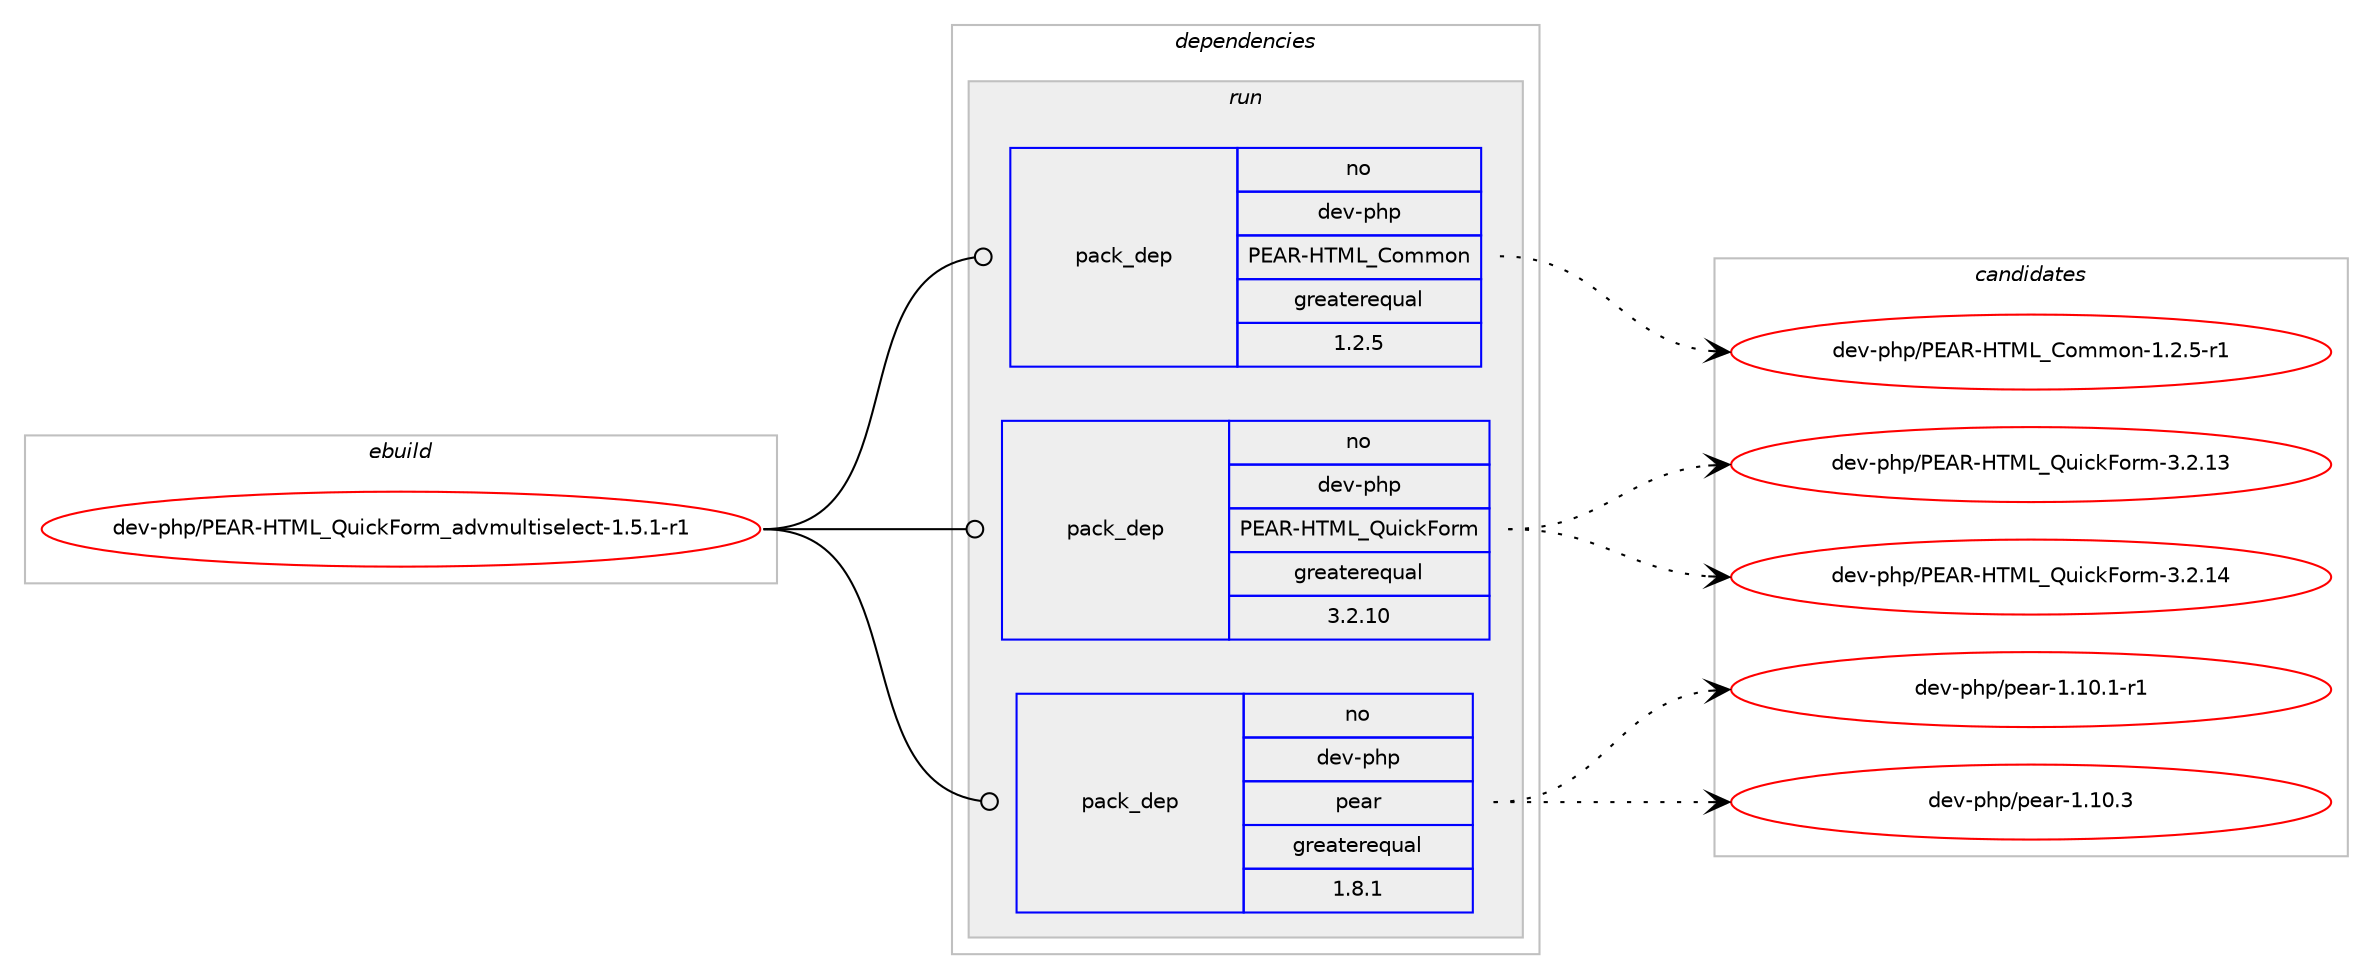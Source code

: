 digraph prolog {

# *************
# Graph options
# *************

newrank=true;
concentrate=true;
compound=true;
graph [rankdir=LR,fontname=Helvetica,fontsize=10,ranksep=1.5];#, ranksep=2.5, nodesep=0.2];
edge  [arrowhead=vee];
node  [fontname=Helvetica,fontsize=10];

# **********
# The ebuild
# **********

subgraph cluster_leftcol {
color=gray;
rank=same;
label=<<i>ebuild</i>>;
id [label="dev-php/PEAR-HTML_QuickForm_advmultiselect-1.5.1-r1", color=red, width=4, href="../dev-php/PEAR-HTML_QuickForm_advmultiselect-1.5.1-r1.svg"];
}

# ****************
# The dependencies
# ****************

subgraph cluster_midcol {
color=gray;
label=<<i>dependencies</i>>;
subgraph cluster_compile {
fillcolor="#eeeeee";
style=filled;
label=<<i>compile</i>>;
}
subgraph cluster_compileandrun {
fillcolor="#eeeeee";
style=filled;
label=<<i>compile and run</i>>;
}
subgraph cluster_run {
fillcolor="#eeeeee";
style=filled;
label=<<i>run</i>>;
subgraph pack109871 {
dependency141915 [label=<<TABLE BORDER="0" CELLBORDER="1" CELLSPACING="0" CELLPADDING="4" WIDTH="220"><TR><TD ROWSPAN="6" CELLPADDING="30">pack_dep</TD></TR><TR><TD WIDTH="110">no</TD></TR><TR><TD>dev-php</TD></TR><TR><TD>PEAR-HTML_Common</TD></TR><TR><TD>greaterequal</TD></TR><TR><TD>1.2.5</TD></TR></TABLE>>, shape=none, color=blue];
}
id:e -> dependency141915:w [weight=20,style="solid",arrowhead="odot"];
subgraph pack109872 {
dependency141916 [label=<<TABLE BORDER="0" CELLBORDER="1" CELLSPACING="0" CELLPADDING="4" WIDTH="220"><TR><TD ROWSPAN="6" CELLPADDING="30">pack_dep</TD></TR><TR><TD WIDTH="110">no</TD></TR><TR><TD>dev-php</TD></TR><TR><TD>PEAR-HTML_QuickForm</TD></TR><TR><TD>greaterequal</TD></TR><TR><TD>3.2.10</TD></TR></TABLE>>, shape=none, color=blue];
}
id:e -> dependency141916:w [weight=20,style="solid",arrowhead="odot"];
subgraph pack109873 {
dependency141917 [label=<<TABLE BORDER="0" CELLBORDER="1" CELLSPACING="0" CELLPADDING="4" WIDTH="220"><TR><TD ROWSPAN="6" CELLPADDING="30">pack_dep</TD></TR><TR><TD WIDTH="110">no</TD></TR><TR><TD>dev-php</TD></TR><TR><TD>pear</TD></TR><TR><TD>greaterequal</TD></TR><TR><TD>1.8.1</TD></TR></TABLE>>, shape=none, color=blue];
}
id:e -> dependency141917:w [weight=20,style="solid",arrowhead="odot"];
}
}

# **************
# The candidates
# **************

subgraph cluster_choices {
rank=same;
color=gray;
label=<<i>candidates</i>>;

subgraph choice109871 {
color=black;
nodesep=1;
choice100101118451121041124780696582457284777695671111091091111104549465046534511449 [label="dev-php/PEAR-HTML_Common-1.2.5-r1", color=red, width=4,href="../dev-php/PEAR-HTML_Common-1.2.5-r1.svg"];
dependency141915:e -> choice100101118451121041124780696582457284777695671111091091111104549465046534511449:w [style=dotted,weight="100"];
}
subgraph choice109872 {
color=black;
nodesep=1;
choice10010111845112104112478069658245728477769581117105991077011111410945514650464951 [label="dev-php/PEAR-HTML_QuickForm-3.2.13", color=red, width=4,href="../dev-php/PEAR-HTML_QuickForm-3.2.13.svg"];
choice10010111845112104112478069658245728477769581117105991077011111410945514650464952 [label="dev-php/PEAR-HTML_QuickForm-3.2.14", color=red, width=4,href="../dev-php/PEAR-HTML_QuickForm-3.2.14.svg"];
dependency141916:e -> choice10010111845112104112478069658245728477769581117105991077011111410945514650464951:w [style=dotted,weight="100"];
dependency141916:e -> choice10010111845112104112478069658245728477769581117105991077011111410945514650464952:w [style=dotted,weight="100"];
}
subgraph choice109873 {
color=black;
nodesep=1;
choice100101118451121041124711210197114454946494846494511449 [label="dev-php/pear-1.10.1-r1", color=red, width=4,href="../dev-php/pear-1.10.1-r1.svg"];
choice10010111845112104112471121019711445494649484651 [label="dev-php/pear-1.10.3", color=red, width=4,href="../dev-php/pear-1.10.3.svg"];
dependency141917:e -> choice100101118451121041124711210197114454946494846494511449:w [style=dotted,weight="100"];
dependency141917:e -> choice10010111845112104112471121019711445494649484651:w [style=dotted,weight="100"];
}
}

}

